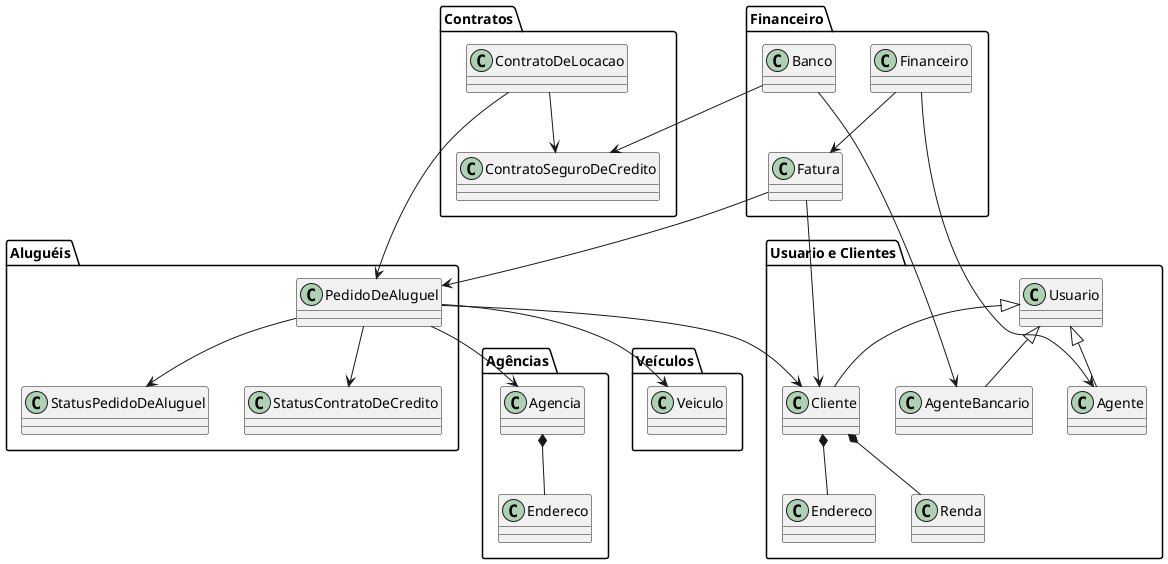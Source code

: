 @startuml

package "Usuario e Clientes" {
    class Usuario
    class Cliente
    class Endereco
    class Renda
    class Agente
    class AgenteBancario

    Cliente *-- Endereco
    Cliente *-- Renda
}

package "Agências" {
    class Agencia
    class Endereco

    Agencia *-- Endereco
}

package "Veículos" {
    class Veiculo
}

package "Aluguéis" {
    class PedidoDeAluguel

    PedidoDeAluguel --> Cliente
    PedidoDeAluguel --> Agencia
    PedidoDeAluguel --> Veiculo
    PedidoDeAluguel --> StatusPedidoDeAluguel
    PedidoDeAluguel --> StatusContratoDeCredito
}

package "Contratos" {
    class ContratoDeLocacao
    class ContratoSeguroDeCredito

    ContratoDeLocacao --> PedidoDeAluguel
    ContratoDeLocacao --> ContratoSeguroDeCredito
}

package "Financeiro" {
    class Financeiro
    class Fatura
    class Banco

    Financeiro --> Fatura
    Fatura --> Cliente
    Fatura --> PedidoDeAluguel
    Financeiro --> Agente
    Banco --> ContratoSeguroDeCredito
    Banco --> AgenteBancario
}

Usuario <|-- Agente
Usuario <|-- Cliente
Usuario <|-- AgenteBancario

@enduml
